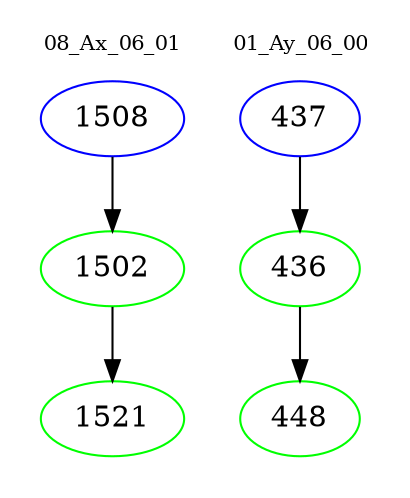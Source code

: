 digraph{
subgraph cluster_0 {
color = white
label = "08_Ax_06_01";
fontsize=10;
T0_1508 [label="1508", color="blue"]
T0_1508 -> T0_1502 [color="black"]
T0_1502 [label="1502", color="green"]
T0_1502 -> T0_1521 [color="black"]
T0_1521 [label="1521", color="green"]
}
subgraph cluster_1 {
color = white
label = "01_Ay_06_00";
fontsize=10;
T1_437 [label="437", color="blue"]
T1_437 -> T1_436 [color="black"]
T1_436 [label="436", color="green"]
T1_436 -> T1_448 [color="black"]
T1_448 [label="448", color="green"]
}
}
